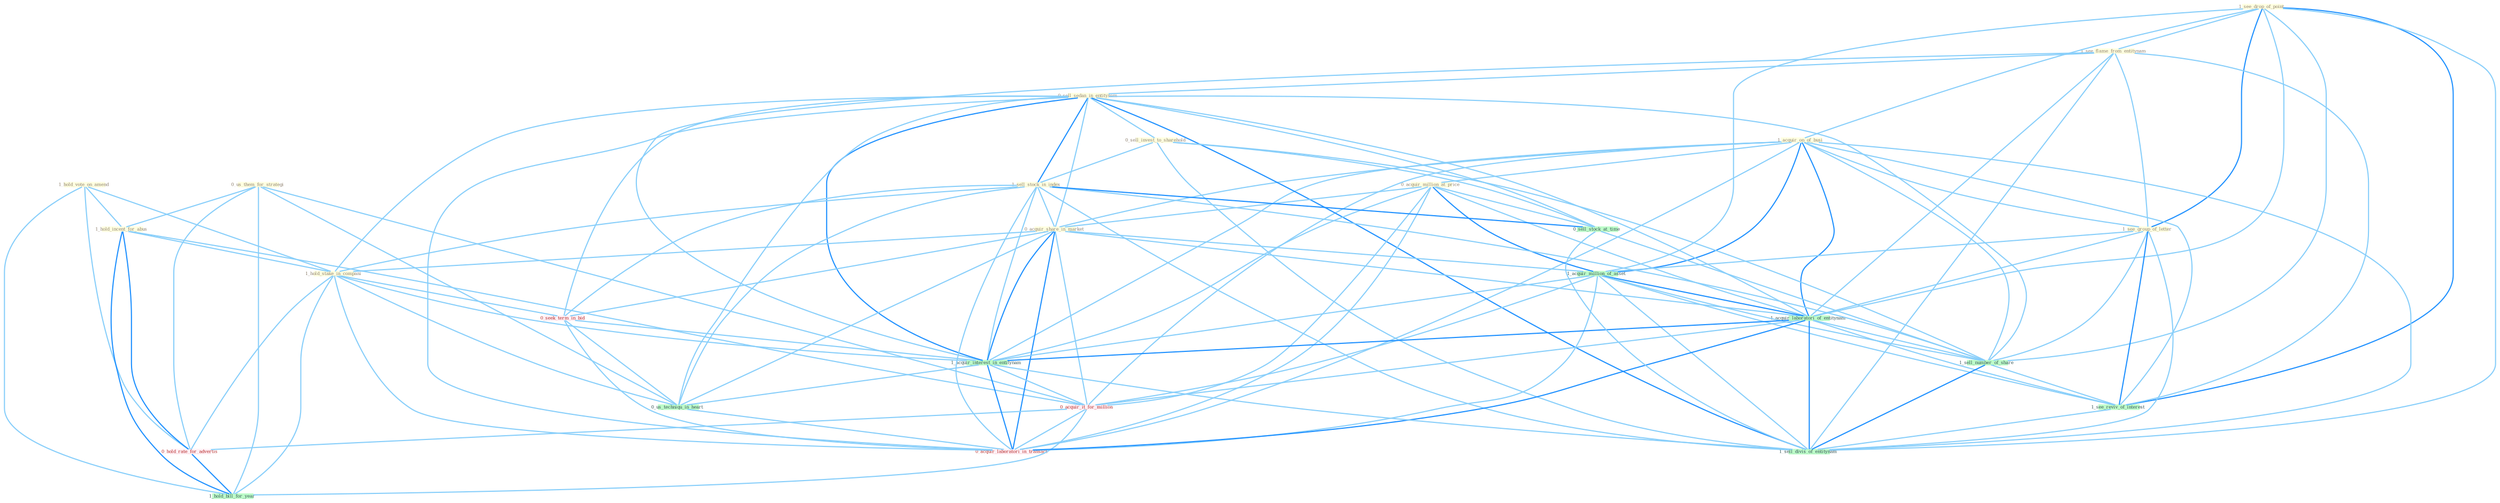 Graph G{ 
    node
    [shape=polygon,style=filled,width=.5,height=.06,color="#BDFCC9",fixedsize=true,fontsize=4,
    fontcolor="#2f4f4f"];
    {node
    [color="#ffffe0", fontcolor="#8b7d6b"] "1_see_drop_of_point " "1_hold_vote_on_amend " "1_see_flame_from_entitynam " "1_acquir_on_of_busi " "0_sell_sedan_in_entitynam " "0_us_them_for_strategi " "0_sell_invest_to_sharehold " "0_acquir_million_at_price " "1_hold_incent_for_abus " "1_sell_stock_in_index " "0_acquir_share_in_market " "1_see_group_of_letter " "1_hold_stake_in_compani "}
{node [color="#fff0f5", fontcolor="#b22222"] "0_seek_term_in_bid " "0_acquir_it_for_million " "0_hold_rate_for_advertis " "0_acquir_laboratori_in_transact "}
edge [color="#B0E2FF"];

	"1_see_drop_of_point " -- "1_see_flame_from_entitynam " [w="1", color="#87cefa" ];
	"1_see_drop_of_point " -- "1_acquir_on_of_busi " [w="1", color="#87cefa" ];
	"1_see_drop_of_point " -- "1_see_group_of_letter " [w="2", color="#1e90ff" , len=0.8];
	"1_see_drop_of_point " -- "1_acquir_million_of_asset " [w="1", color="#87cefa" ];
	"1_see_drop_of_point " -- "1_acquir_laboratori_of_entitynam " [w="1", color="#87cefa" ];
	"1_see_drop_of_point " -- "1_sell_number_of_share " [w="1", color="#87cefa" ];
	"1_see_drop_of_point " -- "1_see_reviv_of_interest " [w="2", color="#1e90ff" , len=0.8];
	"1_see_drop_of_point " -- "1_sell_divis_of_entitynam " [w="1", color="#87cefa" ];
	"1_hold_vote_on_amend " -- "1_hold_incent_for_abus " [w="1", color="#87cefa" ];
	"1_hold_vote_on_amend " -- "1_hold_stake_in_compani " [w="1", color="#87cefa" ];
	"1_hold_vote_on_amend " -- "0_hold_rate_for_advertis " [w="1", color="#87cefa" ];
	"1_hold_vote_on_amend " -- "1_hold_bill_for_year " [w="1", color="#87cefa" ];
	"1_see_flame_from_entitynam " -- "0_sell_sedan_in_entitynam " [w="1", color="#87cefa" ];
	"1_see_flame_from_entitynam " -- "1_see_group_of_letter " [w="1", color="#87cefa" ];
	"1_see_flame_from_entitynam " -- "1_acquir_laboratori_of_entitynam " [w="1", color="#87cefa" ];
	"1_see_flame_from_entitynam " -- "1_acquir_interest_in_entitynam " [w="1", color="#87cefa" ];
	"1_see_flame_from_entitynam " -- "1_see_reviv_of_interest " [w="1", color="#87cefa" ];
	"1_see_flame_from_entitynam " -- "1_sell_divis_of_entitynam " [w="1", color="#87cefa" ];
	"1_acquir_on_of_busi " -- "0_acquir_million_at_price " [w="1", color="#87cefa" ];
	"1_acquir_on_of_busi " -- "0_acquir_share_in_market " [w="1", color="#87cefa" ];
	"1_acquir_on_of_busi " -- "1_see_group_of_letter " [w="1", color="#87cefa" ];
	"1_acquir_on_of_busi " -- "1_acquir_million_of_asset " [w="2", color="#1e90ff" , len=0.8];
	"1_acquir_on_of_busi " -- "1_acquir_laboratori_of_entitynam " [w="2", color="#1e90ff" , len=0.8];
	"1_acquir_on_of_busi " -- "1_acquir_interest_in_entitynam " [w="1", color="#87cefa" ];
	"1_acquir_on_of_busi " -- "0_acquir_it_for_million " [w="1", color="#87cefa" ];
	"1_acquir_on_of_busi " -- "0_acquir_laboratori_in_transact " [w="1", color="#87cefa" ];
	"1_acquir_on_of_busi " -- "1_sell_number_of_share " [w="1", color="#87cefa" ];
	"1_acquir_on_of_busi " -- "1_see_reviv_of_interest " [w="1", color="#87cefa" ];
	"1_acquir_on_of_busi " -- "1_sell_divis_of_entitynam " [w="1", color="#87cefa" ];
	"0_sell_sedan_in_entitynam " -- "0_sell_invest_to_sharehold " [w="1", color="#87cefa" ];
	"0_sell_sedan_in_entitynam " -- "1_sell_stock_in_index " [w="2", color="#1e90ff" , len=0.8];
	"0_sell_sedan_in_entitynam " -- "0_acquir_share_in_market " [w="1", color="#87cefa" ];
	"0_sell_sedan_in_entitynam " -- "1_hold_stake_in_compani " [w="1", color="#87cefa" ];
	"0_sell_sedan_in_entitynam " -- "1_acquir_laboratori_of_entitynam " [w="1", color="#87cefa" ];
	"0_sell_sedan_in_entitynam " -- "0_seek_term_in_bid " [w="1", color="#87cefa" ];
	"0_sell_sedan_in_entitynam " -- "1_acquir_interest_in_entitynam " [w="2", color="#1e90ff" , len=0.8];
	"0_sell_sedan_in_entitynam " -- "0_us_techniqu_in_heart " [w="1", color="#87cefa" ];
	"0_sell_sedan_in_entitynam " -- "0_acquir_laboratori_in_transact " [w="1", color="#87cefa" ];
	"0_sell_sedan_in_entitynam " -- "0_sell_stock_at_time " [w="1", color="#87cefa" ];
	"0_sell_sedan_in_entitynam " -- "1_sell_number_of_share " [w="1", color="#87cefa" ];
	"0_sell_sedan_in_entitynam " -- "1_sell_divis_of_entitynam " [w="2", color="#1e90ff" , len=0.8];
	"0_us_them_for_strategi " -- "1_hold_incent_for_abus " [w="1", color="#87cefa" ];
	"0_us_them_for_strategi " -- "0_us_techniqu_in_heart " [w="1", color="#87cefa" ];
	"0_us_them_for_strategi " -- "0_acquir_it_for_million " [w="1", color="#87cefa" ];
	"0_us_them_for_strategi " -- "0_hold_rate_for_advertis " [w="1", color="#87cefa" ];
	"0_us_them_for_strategi " -- "1_hold_bill_for_year " [w="1", color="#87cefa" ];
	"0_sell_invest_to_sharehold " -- "1_sell_stock_in_index " [w="1", color="#87cefa" ];
	"0_sell_invest_to_sharehold " -- "0_sell_stock_at_time " [w="1", color="#87cefa" ];
	"0_sell_invest_to_sharehold " -- "1_sell_number_of_share " [w="1", color="#87cefa" ];
	"0_sell_invest_to_sharehold " -- "1_sell_divis_of_entitynam " [w="1", color="#87cefa" ];
	"0_acquir_million_at_price " -- "0_acquir_share_in_market " [w="1", color="#87cefa" ];
	"0_acquir_million_at_price " -- "1_acquir_million_of_asset " [w="2", color="#1e90ff" , len=0.8];
	"0_acquir_million_at_price " -- "1_acquir_laboratori_of_entitynam " [w="1", color="#87cefa" ];
	"0_acquir_million_at_price " -- "1_acquir_interest_in_entitynam " [w="1", color="#87cefa" ];
	"0_acquir_million_at_price " -- "0_acquir_it_for_million " [w="1", color="#87cefa" ];
	"0_acquir_million_at_price " -- "0_acquir_laboratori_in_transact " [w="1", color="#87cefa" ];
	"0_acquir_million_at_price " -- "0_sell_stock_at_time " [w="1", color="#87cefa" ];
	"1_hold_incent_for_abus " -- "1_hold_stake_in_compani " [w="1", color="#87cefa" ];
	"1_hold_incent_for_abus " -- "0_acquir_it_for_million " [w="1", color="#87cefa" ];
	"1_hold_incent_for_abus " -- "0_hold_rate_for_advertis " [w="2", color="#1e90ff" , len=0.8];
	"1_hold_incent_for_abus " -- "1_hold_bill_for_year " [w="2", color="#1e90ff" , len=0.8];
	"1_sell_stock_in_index " -- "0_acquir_share_in_market " [w="1", color="#87cefa" ];
	"1_sell_stock_in_index " -- "1_hold_stake_in_compani " [w="1", color="#87cefa" ];
	"1_sell_stock_in_index " -- "0_seek_term_in_bid " [w="1", color="#87cefa" ];
	"1_sell_stock_in_index " -- "1_acquir_interest_in_entitynam " [w="1", color="#87cefa" ];
	"1_sell_stock_in_index " -- "0_us_techniqu_in_heart " [w="1", color="#87cefa" ];
	"1_sell_stock_in_index " -- "0_acquir_laboratori_in_transact " [w="1", color="#87cefa" ];
	"1_sell_stock_in_index " -- "0_sell_stock_at_time " [w="2", color="#1e90ff" , len=0.8];
	"1_sell_stock_in_index " -- "1_sell_number_of_share " [w="1", color="#87cefa" ];
	"1_sell_stock_in_index " -- "1_sell_divis_of_entitynam " [w="1", color="#87cefa" ];
	"0_acquir_share_in_market " -- "1_hold_stake_in_compani " [w="1", color="#87cefa" ];
	"0_acquir_share_in_market " -- "1_acquir_million_of_asset " [w="1", color="#87cefa" ];
	"0_acquir_share_in_market " -- "1_acquir_laboratori_of_entitynam " [w="1", color="#87cefa" ];
	"0_acquir_share_in_market " -- "0_seek_term_in_bid " [w="1", color="#87cefa" ];
	"0_acquir_share_in_market " -- "1_acquir_interest_in_entitynam " [w="2", color="#1e90ff" , len=0.8];
	"0_acquir_share_in_market " -- "0_us_techniqu_in_heart " [w="1", color="#87cefa" ];
	"0_acquir_share_in_market " -- "0_acquir_it_for_million " [w="1", color="#87cefa" ];
	"0_acquir_share_in_market " -- "0_acquir_laboratori_in_transact " [w="2", color="#1e90ff" , len=0.8];
	"1_see_group_of_letter " -- "1_acquir_million_of_asset " [w="1", color="#87cefa" ];
	"1_see_group_of_letter " -- "1_acquir_laboratori_of_entitynam " [w="1", color="#87cefa" ];
	"1_see_group_of_letter " -- "1_sell_number_of_share " [w="1", color="#87cefa" ];
	"1_see_group_of_letter " -- "1_see_reviv_of_interest " [w="2", color="#1e90ff" , len=0.8];
	"1_see_group_of_letter " -- "1_sell_divis_of_entitynam " [w="1", color="#87cefa" ];
	"1_hold_stake_in_compani " -- "0_seek_term_in_bid " [w="1", color="#87cefa" ];
	"1_hold_stake_in_compani " -- "1_acquir_interest_in_entitynam " [w="1", color="#87cefa" ];
	"1_hold_stake_in_compani " -- "0_us_techniqu_in_heart " [w="1", color="#87cefa" ];
	"1_hold_stake_in_compani " -- "0_hold_rate_for_advertis " [w="1", color="#87cefa" ];
	"1_hold_stake_in_compani " -- "0_acquir_laboratori_in_transact " [w="1", color="#87cefa" ];
	"1_hold_stake_in_compani " -- "1_hold_bill_for_year " [w="1", color="#87cefa" ];
	"1_acquir_million_of_asset " -- "1_acquir_laboratori_of_entitynam " [w="2", color="#1e90ff" , len=0.8];
	"1_acquir_million_of_asset " -- "1_acquir_interest_in_entitynam " [w="1", color="#87cefa" ];
	"1_acquir_million_of_asset " -- "0_acquir_it_for_million " [w="1", color="#87cefa" ];
	"1_acquir_million_of_asset " -- "0_acquir_laboratori_in_transact " [w="1", color="#87cefa" ];
	"1_acquir_million_of_asset " -- "1_sell_number_of_share " [w="1", color="#87cefa" ];
	"1_acquir_million_of_asset " -- "1_see_reviv_of_interest " [w="1", color="#87cefa" ];
	"1_acquir_million_of_asset " -- "1_sell_divis_of_entitynam " [w="1", color="#87cefa" ];
	"1_acquir_laboratori_of_entitynam " -- "1_acquir_interest_in_entitynam " [w="2", color="#1e90ff" , len=0.8];
	"1_acquir_laboratori_of_entitynam " -- "0_acquir_it_for_million " [w="1", color="#87cefa" ];
	"1_acquir_laboratori_of_entitynam " -- "0_acquir_laboratori_in_transact " [w="2", color="#1e90ff" , len=0.8];
	"1_acquir_laboratori_of_entitynam " -- "1_sell_number_of_share " [w="1", color="#87cefa" ];
	"1_acquir_laboratori_of_entitynam " -- "1_see_reviv_of_interest " [w="1", color="#87cefa" ];
	"1_acquir_laboratori_of_entitynam " -- "1_sell_divis_of_entitynam " [w="2", color="#1e90ff" , len=0.8];
	"0_seek_term_in_bid " -- "1_acquir_interest_in_entitynam " [w="1", color="#87cefa" ];
	"0_seek_term_in_bid " -- "0_us_techniqu_in_heart " [w="1", color="#87cefa" ];
	"0_seek_term_in_bid " -- "0_acquir_laboratori_in_transact " [w="1", color="#87cefa" ];
	"1_acquir_interest_in_entitynam " -- "0_us_techniqu_in_heart " [w="1", color="#87cefa" ];
	"1_acquir_interest_in_entitynam " -- "0_acquir_it_for_million " [w="1", color="#87cefa" ];
	"1_acquir_interest_in_entitynam " -- "0_acquir_laboratori_in_transact " [w="2", color="#1e90ff" , len=0.8];
	"1_acquir_interest_in_entitynam " -- "1_sell_divis_of_entitynam " [w="1", color="#87cefa" ];
	"0_us_techniqu_in_heart " -- "0_acquir_laboratori_in_transact " [w="1", color="#87cefa" ];
	"0_acquir_it_for_million " -- "0_hold_rate_for_advertis " [w="1", color="#87cefa" ];
	"0_acquir_it_for_million " -- "0_acquir_laboratori_in_transact " [w="1", color="#87cefa" ];
	"0_acquir_it_for_million " -- "1_hold_bill_for_year " [w="1", color="#87cefa" ];
	"0_hold_rate_for_advertis " -- "1_hold_bill_for_year " [w="2", color="#1e90ff" , len=0.8];
	"0_sell_stock_at_time " -- "1_sell_number_of_share " [w="1", color="#87cefa" ];
	"0_sell_stock_at_time " -- "1_sell_divis_of_entitynam " [w="1", color="#87cefa" ];
	"1_sell_number_of_share " -- "1_see_reviv_of_interest " [w="1", color="#87cefa" ];
	"1_sell_number_of_share " -- "1_sell_divis_of_entitynam " [w="2", color="#1e90ff" , len=0.8];
	"1_see_reviv_of_interest " -- "1_sell_divis_of_entitynam " [w="1", color="#87cefa" ];
}